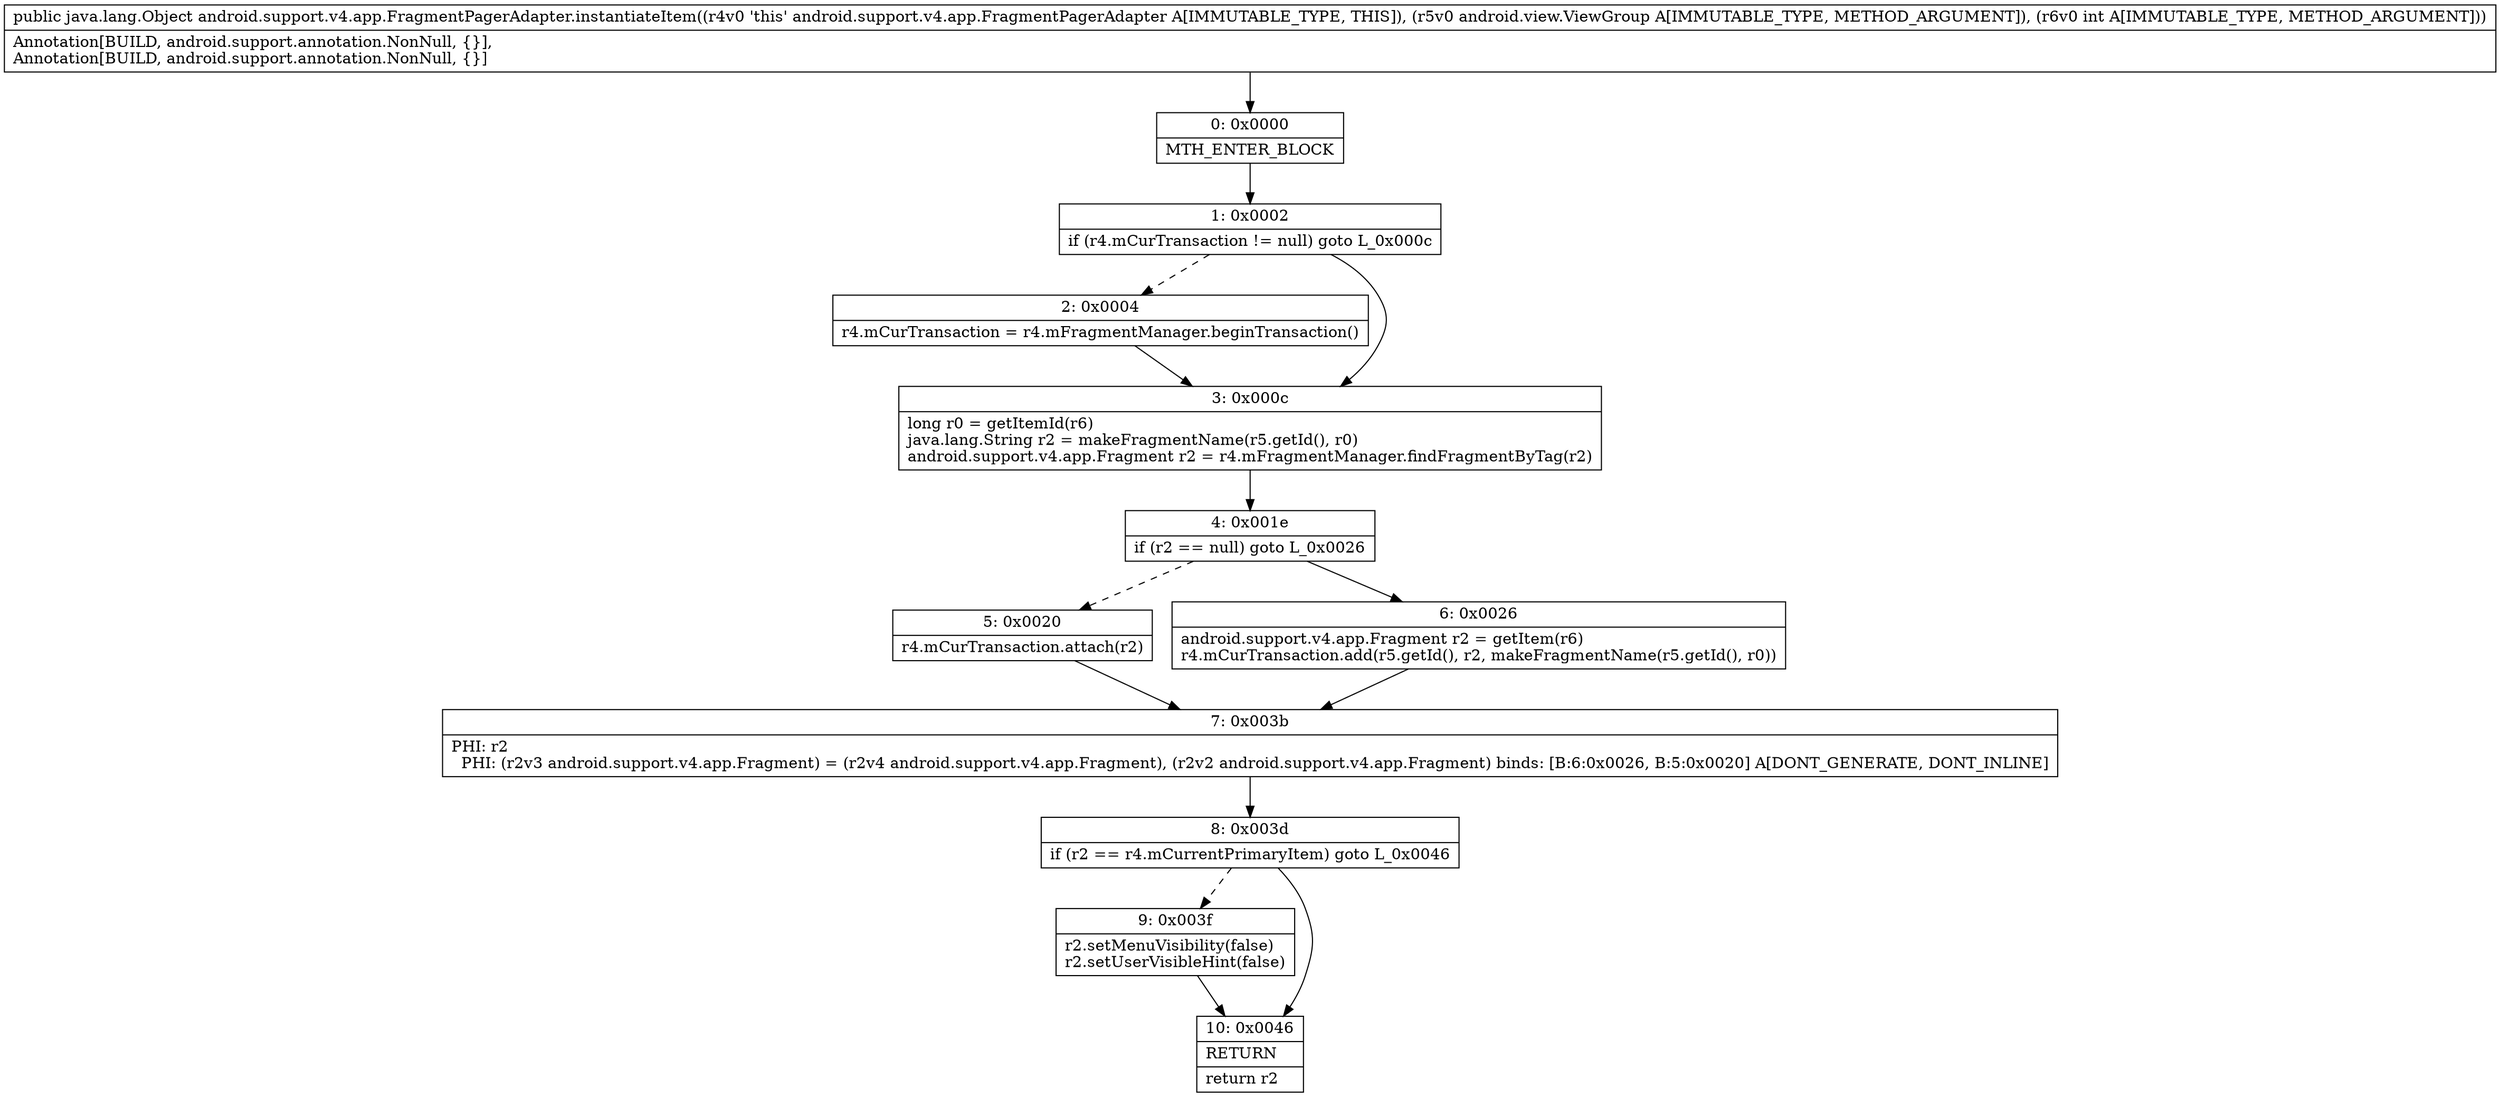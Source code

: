 digraph "CFG forandroid.support.v4.app.FragmentPagerAdapter.instantiateItem(Landroid\/view\/ViewGroup;I)Ljava\/lang\/Object;" {
Node_0 [shape=record,label="{0\:\ 0x0000|MTH_ENTER_BLOCK\l}"];
Node_1 [shape=record,label="{1\:\ 0x0002|if (r4.mCurTransaction != null) goto L_0x000c\l}"];
Node_2 [shape=record,label="{2\:\ 0x0004|r4.mCurTransaction = r4.mFragmentManager.beginTransaction()\l}"];
Node_3 [shape=record,label="{3\:\ 0x000c|long r0 = getItemId(r6)\ljava.lang.String r2 = makeFragmentName(r5.getId(), r0)\landroid.support.v4.app.Fragment r2 = r4.mFragmentManager.findFragmentByTag(r2)\l}"];
Node_4 [shape=record,label="{4\:\ 0x001e|if (r2 == null) goto L_0x0026\l}"];
Node_5 [shape=record,label="{5\:\ 0x0020|r4.mCurTransaction.attach(r2)\l}"];
Node_6 [shape=record,label="{6\:\ 0x0026|android.support.v4.app.Fragment r2 = getItem(r6)\lr4.mCurTransaction.add(r5.getId(), r2, makeFragmentName(r5.getId(), r0))\l}"];
Node_7 [shape=record,label="{7\:\ 0x003b|PHI: r2 \l  PHI: (r2v3 android.support.v4.app.Fragment) = (r2v4 android.support.v4.app.Fragment), (r2v2 android.support.v4.app.Fragment) binds: [B:6:0x0026, B:5:0x0020] A[DONT_GENERATE, DONT_INLINE]\l}"];
Node_8 [shape=record,label="{8\:\ 0x003d|if (r2 == r4.mCurrentPrimaryItem) goto L_0x0046\l}"];
Node_9 [shape=record,label="{9\:\ 0x003f|r2.setMenuVisibility(false)\lr2.setUserVisibleHint(false)\l}"];
Node_10 [shape=record,label="{10\:\ 0x0046|RETURN\l|return r2\l}"];
MethodNode[shape=record,label="{public java.lang.Object android.support.v4.app.FragmentPagerAdapter.instantiateItem((r4v0 'this' android.support.v4.app.FragmentPagerAdapter A[IMMUTABLE_TYPE, THIS]), (r5v0 android.view.ViewGroup A[IMMUTABLE_TYPE, METHOD_ARGUMENT]), (r6v0 int A[IMMUTABLE_TYPE, METHOD_ARGUMENT]))  | Annotation[BUILD, android.support.annotation.NonNull, \{\}], \lAnnotation[BUILD, android.support.annotation.NonNull, \{\}]\l}"];
MethodNode -> Node_0;
Node_0 -> Node_1;
Node_1 -> Node_2[style=dashed];
Node_1 -> Node_3;
Node_2 -> Node_3;
Node_3 -> Node_4;
Node_4 -> Node_5[style=dashed];
Node_4 -> Node_6;
Node_5 -> Node_7;
Node_6 -> Node_7;
Node_7 -> Node_8;
Node_8 -> Node_9[style=dashed];
Node_8 -> Node_10;
Node_9 -> Node_10;
}


